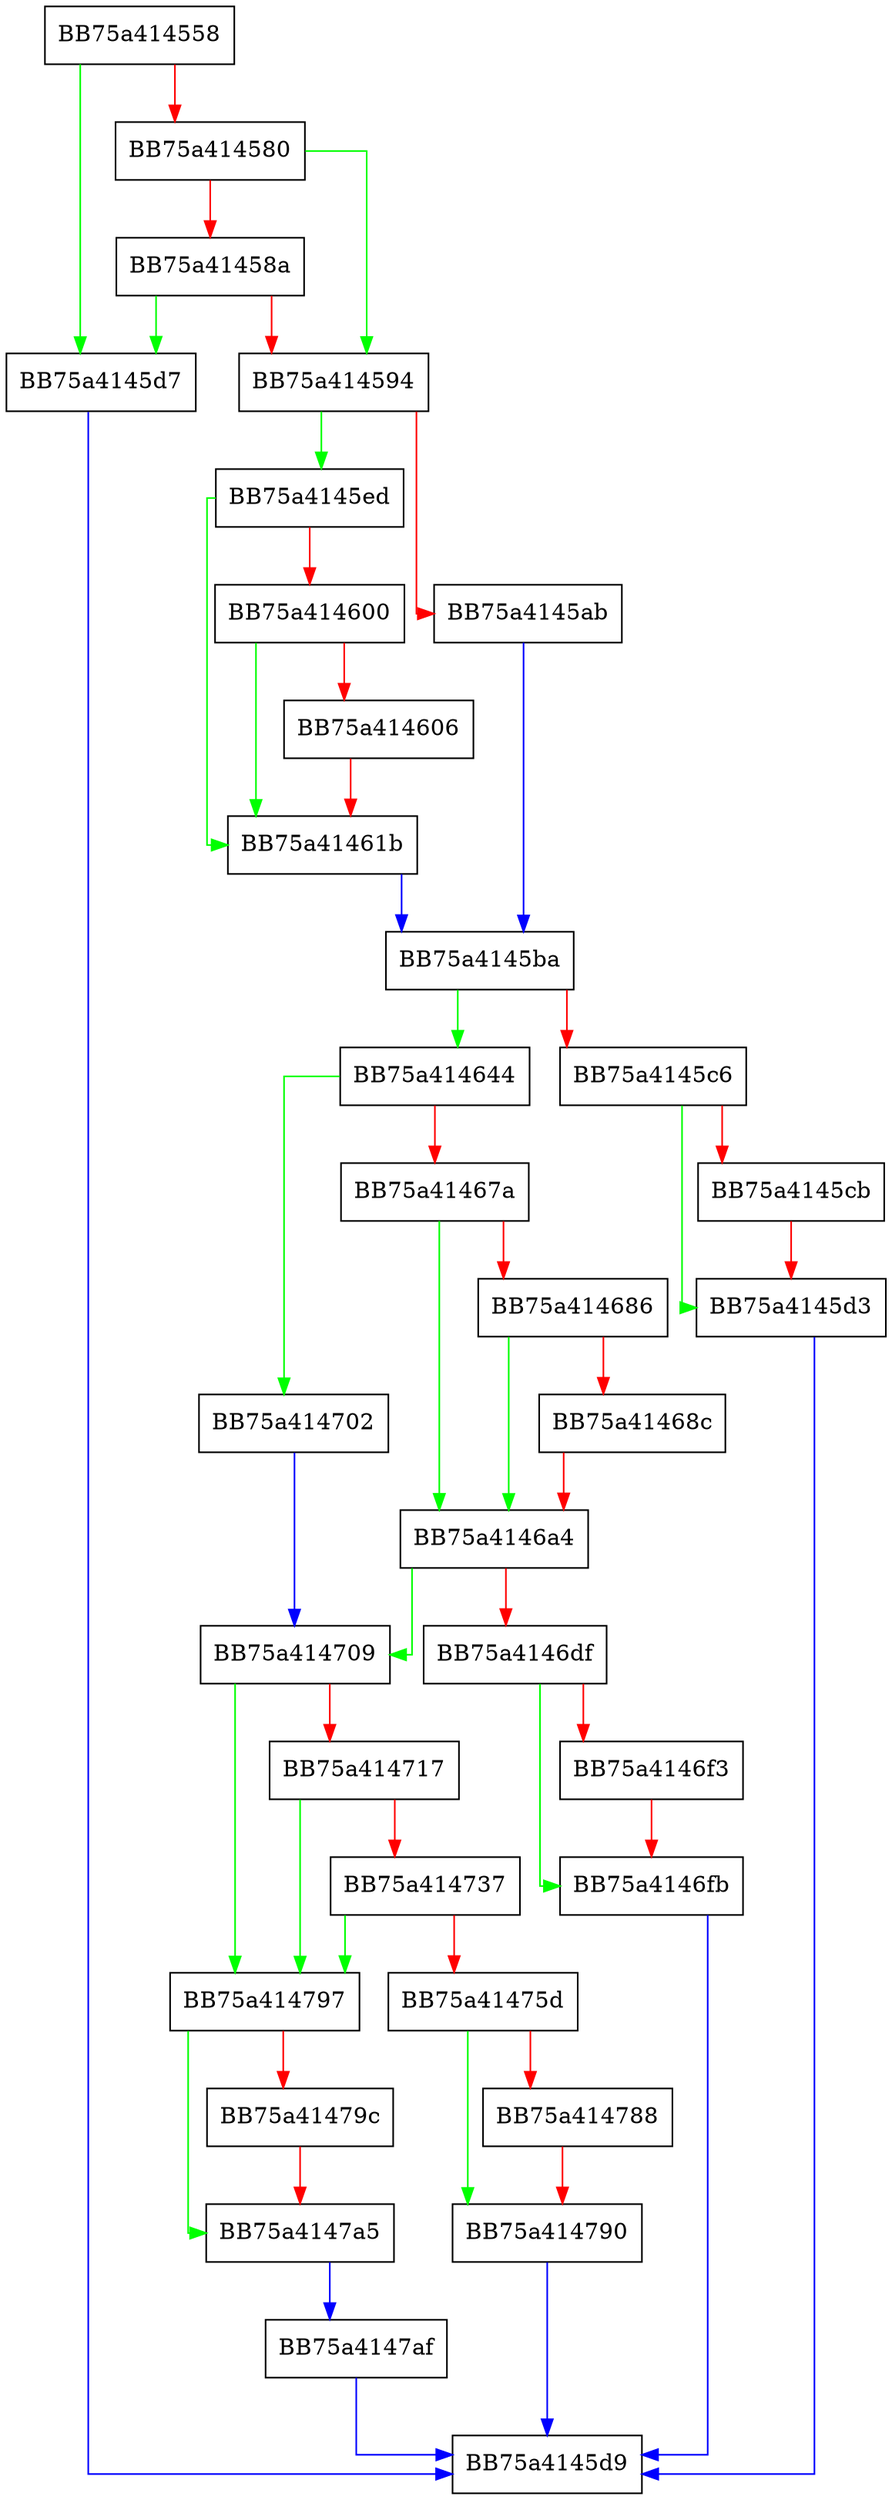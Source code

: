 digraph CheckIfSfcFileCreated {
  node [shape="box"];
  graph [splines=ortho];
  BB75a414558 -> BB75a4145d7 [color="green"];
  BB75a414558 -> BB75a414580 [color="red"];
  BB75a414580 -> BB75a414594 [color="green"];
  BB75a414580 -> BB75a41458a [color="red"];
  BB75a41458a -> BB75a4145d7 [color="green"];
  BB75a41458a -> BB75a414594 [color="red"];
  BB75a414594 -> BB75a4145ed [color="green"];
  BB75a414594 -> BB75a4145ab [color="red"];
  BB75a4145ab -> BB75a4145ba [color="blue"];
  BB75a4145ba -> BB75a414644 [color="green"];
  BB75a4145ba -> BB75a4145c6 [color="red"];
  BB75a4145c6 -> BB75a4145d3 [color="green"];
  BB75a4145c6 -> BB75a4145cb [color="red"];
  BB75a4145cb -> BB75a4145d3 [color="red"];
  BB75a4145d3 -> BB75a4145d9 [color="blue"];
  BB75a4145d7 -> BB75a4145d9 [color="blue"];
  BB75a4145ed -> BB75a41461b [color="green"];
  BB75a4145ed -> BB75a414600 [color="red"];
  BB75a414600 -> BB75a41461b [color="green"];
  BB75a414600 -> BB75a414606 [color="red"];
  BB75a414606 -> BB75a41461b [color="red"];
  BB75a41461b -> BB75a4145ba [color="blue"];
  BB75a414644 -> BB75a414702 [color="green"];
  BB75a414644 -> BB75a41467a [color="red"];
  BB75a41467a -> BB75a4146a4 [color="green"];
  BB75a41467a -> BB75a414686 [color="red"];
  BB75a414686 -> BB75a4146a4 [color="green"];
  BB75a414686 -> BB75a41468c [color="red"];
  BB75a41468c -> BB75a4146a4 [color="red"];
  BB75a4146a4 -> BB75a414709 [color="green"];
  BB75a4146a4 -> BB75a4146df [color="red"];
  BB75a4146df -> BB75a4146fb [color="green"];
  BB75a4146df -> BB75a4146f3 [color="red"];
  BB75a4146f3 -> BB75a4146fb [color="red"];
  BB75a4146fb -> BB75a4145d9 [color="blue"];
  BB75a414702 -> BB75a414709 [color="blue"];
  BB75a414709 -> BB75a414797 [color="green"];
  BB75a414709 -> BB75a414717 [color="red"];
  BB75a414717 -> BB75a414797 [color="green"];
  BB75a414717 -> BB75a414737 [color="red"];
  BB75a414737 -> BB75a414797 [color="green"];
  BB75a414737 -> BB75a41475d [color="red"];
  BB75a41475d -> BB75a414790 [color="green"];
  BB75a41475d -> BB75a414788 [color="red"];
  BB75a414788 -> BB75a414790 [color="red"];
  BB75a414790 -> BB75a4145d9 [color="blue"];
  BB75a414797 -> BB75a4147a5 [color="green"];
  BB75a414797 -> BB75a41479c [color="red"];
  BB75a41479c -> BB75a4147a5 [color="red"];
  BB75a4147a5 -> BB75a4147af [color="blue"];
  BB75a4147af -> BB75a4145d9 [color="blue"];
}